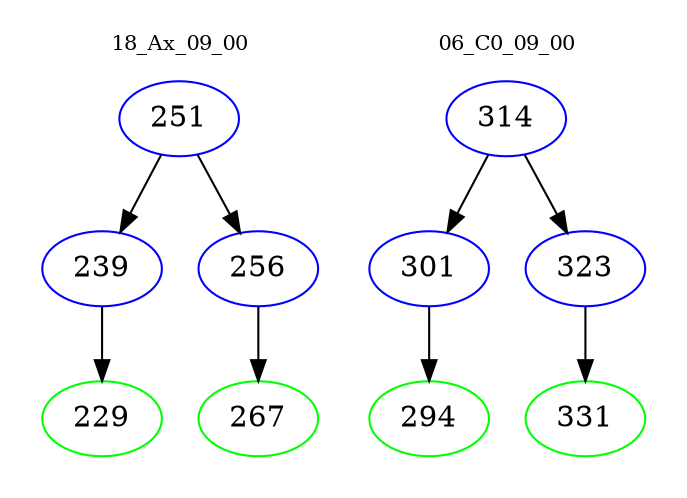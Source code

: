 digraph{
subgraph cluster_0 {
color = white
label = "18_Ax_09_00";
fontsize=10;
T0_251 [label="251", color="blue"]
T0_251 -> T0_239 [color="black"]
T0_239 [label="239", color="blue"]
T0_239 -> T0_229 [color="black"]
T0_229 [label="229", color="green"]
T0_251 -> T0_256 [color="black"]
T0_256 [label="256", color="blue"]
T0_256 -> T0_267 [color="black"]
T0_267 [label="267", color="green"]
}
subgraph cluster_1 {
color = white
label = "06_C0_09_00";
fontsize=10;
T1_314 [label="314", color="blue"]
T1_314 -> T1_301 [color="black"]
T1_301 [label="301", color="blue"]
T1_301 -> T1_294 [color="black"]
T1_294 [label="294", color="green"]
T1_314 -> T1_323 [color="black"]
T1_323 [label="323", color="blue"]
T1_323 -> T1_331 [color="black"]
T1_331 [label="331", color="green"]
}
}
